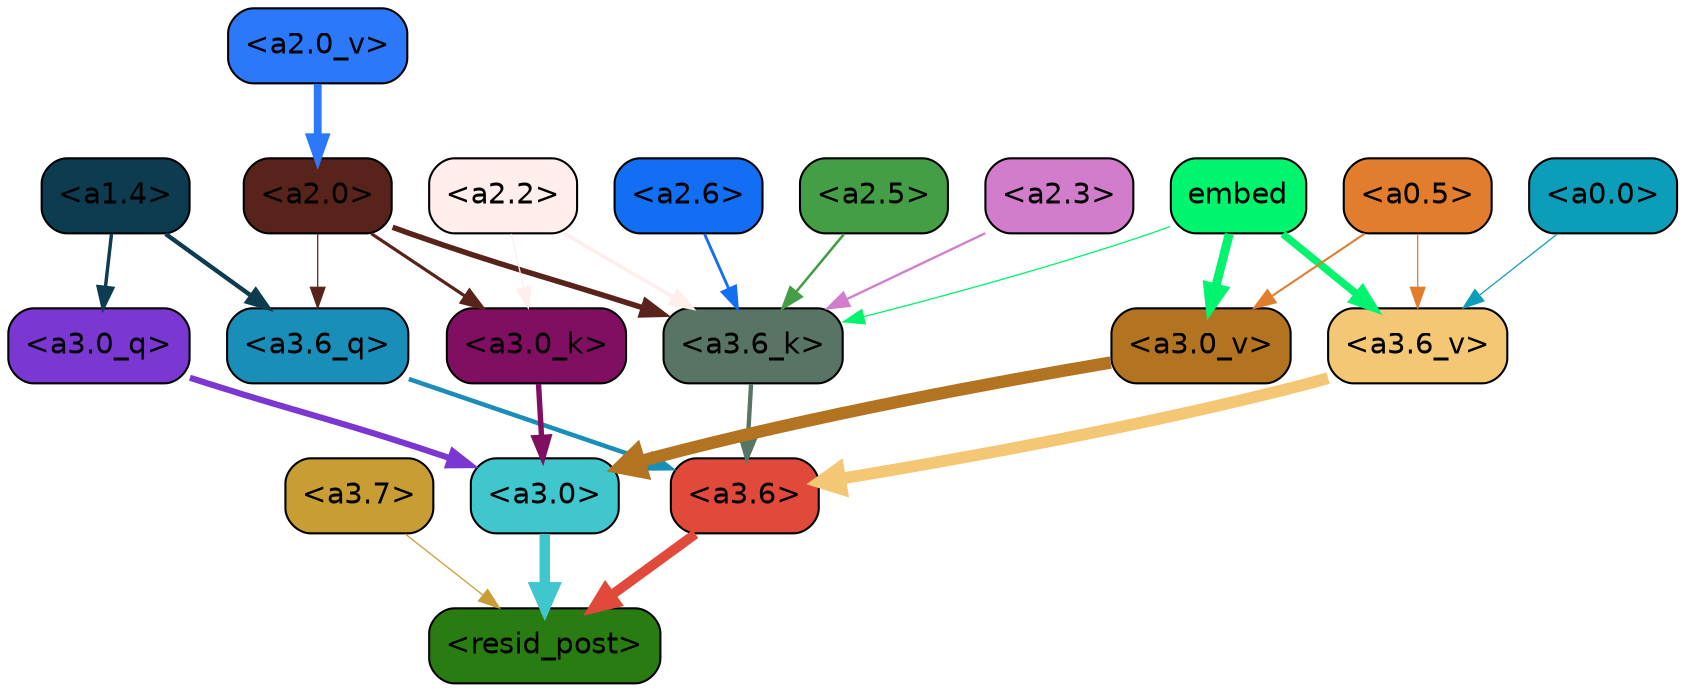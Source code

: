 strict digraph "" {
	graph [bgcolor=transparent,
		layout=dot,
		overlap=false,
		splines=true
	];
	"<a3.7>"	[color=black,
		fillcolor="#c89d33",
		fontname=Helvetica,
		shape=box,
		style="filled, rounded"];
	"<resid_post>"	[color=black,
		fillcolor="#297c12",
		fontname=Helvetica,
		shape=box,
		style="filled, rounded"];
	"<a3.7>" -> "<resid_post>"	[color="#c89d33",
		penwidth=0.6];
	"<a3.6>"	[color=black,
		fillcolor="#e14a3a",
		fontname=Helvetica,
		shape=box,
		style="filled, rounded"];
	"<a3.6>" -> "<resid_post>"	[color="#e14a3a",
		penwidth=4.748674273490906];
	"<a3.0>"	[color=black,
		fillcolor="#40c7ce",
		fontname=Helvetica,
		shape=box,
		style="filled, rounded"];
	"<a3.0>" -> "<resid_post>"	[color="#40c7ce",
		penwidth=5.004031300544739];
	"<a3.6_q>"	[color=black,
		fillcolor="#198eb8",
		fontname=Helvetica,
		shape=box,
		style="filled, rounded"];
	"<a3.6_q>" -> "<a3.6>"	[color="#198eb8",
		penwidth=2.1656854450702667];
	"<a3.0_q>"	[color=black,
		fillcolor="#7b37d1",
		fontname=Helvetica,
		shape=box,
		style="filled, rounded"];
	"<a3.0_q>" -> "<a3.0>"	[color="#7b37d1",
		penwidth=2.95696559548378];
	"<a3.6_k>"	[color=black,
		fillcolor="#587464",
		fontname=Helvetica,
		shape=box,
		style="filled, rounded"];
	"<a3.6_k>" -> "<a3.6>"	[color="#587464",
		penwidth=2.086437076330185];
	"<a3.0_k>"	[color=black,
		fillcolor="#810f61",
		fontname=Helvetica,
		shape=box,
		style="filled, rounded"];
	"<a3.0_k>" -> "<a3.0>"	[color="#810f61",
		penwidth=2.5988530814647675];
	"<a3.6_v>"	[color=black,
		fillcolor="#f3c774",
		fontname=Helvetica,
		shape=box,
		style="filled, rounded"];
	"<a3.6_v>" -> "<a3.6>"	[color="#f3c774",
		penwidth=5.669987380504608];
	"<a3.0_v>"	[color=black,
		fillcolor="#b37422",
		fontname=Helvetica,
		shape=box,
		style="filled, rounded"];
	"<a3.0_v>" -> "<a3.0>"	[color="#b37422",
		penwidth=5.9515902400016785];
	"<a2.0>"	[color=black,
		fillcolor="#58231b",
		fontname=Helvetica,
		shape=box,
		style="filled, rounded"];
	"<a2.0>" -> "<a3.6_q>"	[color="#58231b",
		penwidth=0.6];
	"<a2.0>" -> "<a3.6_k>"	[color="#58231b",
		penwidth=2.6423546075820923];
	"<a2.0>" -> "<a3.0_k>"	[color="#58231b",
		penwidth=1.5482127666473389];
	"<a1.4>"	[color=black,
		fillcolor="#0d3b50",
		fontname=Helvetica,
		shape=box,
		style="filled, rounded"];
	"<a1.4>" -> "<a3.6_q>"	[color="#0d3b50",
		penwidth=2.1035547256469727];
	"<a1.4>" -> "<a3.0_q>"	[color="#0d3b50",
		penwidth=1.6541699171066284];
	"<a2.6>"	[color=black,
		fillcolor="#126ef3",
		fontname=Helvetica,
		shape=box,
		style="filled, rounded"];
	"<a2.6>" -> "<a3.6_k>"	[color="#126ef3",
		penwidth=1.3718644380569458];
	"<a2.5>"	[color=black,
		fillcolor="#449e46",
		fontname=Helvetica,
		shape=box,
		style="filled, rounded"];
	"<a2.5>" -> "<a3.6_k>"	[color="#449e46",
		penwidth=1.231603980064392];
	"<a2.3>"	[color=black,
		fillcolor="#d27dcb",
		fontname=Helvetica,
		shape=box,
		style="filled, rounded"];
	"<a2.3>" -> "<a3.6_k>"	[color="#d27dcb",
		penwidth=1.1117559671401978];
	"<a2.2>"	[color=black,
		fillcolor="#ffeeec",
		fontname=Helvetica,
		shape=box,
		style="filled, rounded"];
	"<a2.2>" -> "<a3.6_k>"	[color="#ffeeec",
		penwidth=1.7315057516098022];
	"<a2.2>" -> "<a3.0_k>"	[color="#ffeeec",
		penwidth=0.6];
	embed	[color=black,
		fillcolor="#01f46d",
		fontname=Helvetica,
		shape=box,
		style="filled, rounded"];
	embed -> "<a3.6_k>"	[color="#01f46d",
		penwidth=0.6229734420776367];
	embed -> "<a3.6_v>"	[color="#01f46d",
		penwidth=3.56406831741333];
	embed -> "<a3.0_v>"	[color="#01f46d",
		penwidth=4.293717980384827];
	"<a0.5>"	[color=black,
		fillcolor="#e17d2d",
		fontname=Helvetica,
		shape=box,
		style="filled, rounded"];
	"<a0.5>" -> "<a3.6_v>"	[color="#e17d2d",
		penwidth=0.6];
	"<a0.5>" -> "<a3.0_v>"	[color="#e17d2d",
		penwidth=0.9916514158248901];
	"<a0.0>"	[color=black,
		fillcolor="#0c9eb8",
		fontname=Helvetica,
		shape=box,
		style="filled, rounded"];
	"<a0.0>" -> "<a3.6_v>"	[color="#0c9eb8",
		penwidth=0.6];
	"<a2.0_v>"	[color=black,
		fillcolor="#2c78fb",
		fontname=Helvetica,
		shape=box,
		style="filled, rounded"];
	"<a2.0_v>" -> "<a2.0>"	[color="#2c78fb",
		penwidth=3.76983106136322];
}
